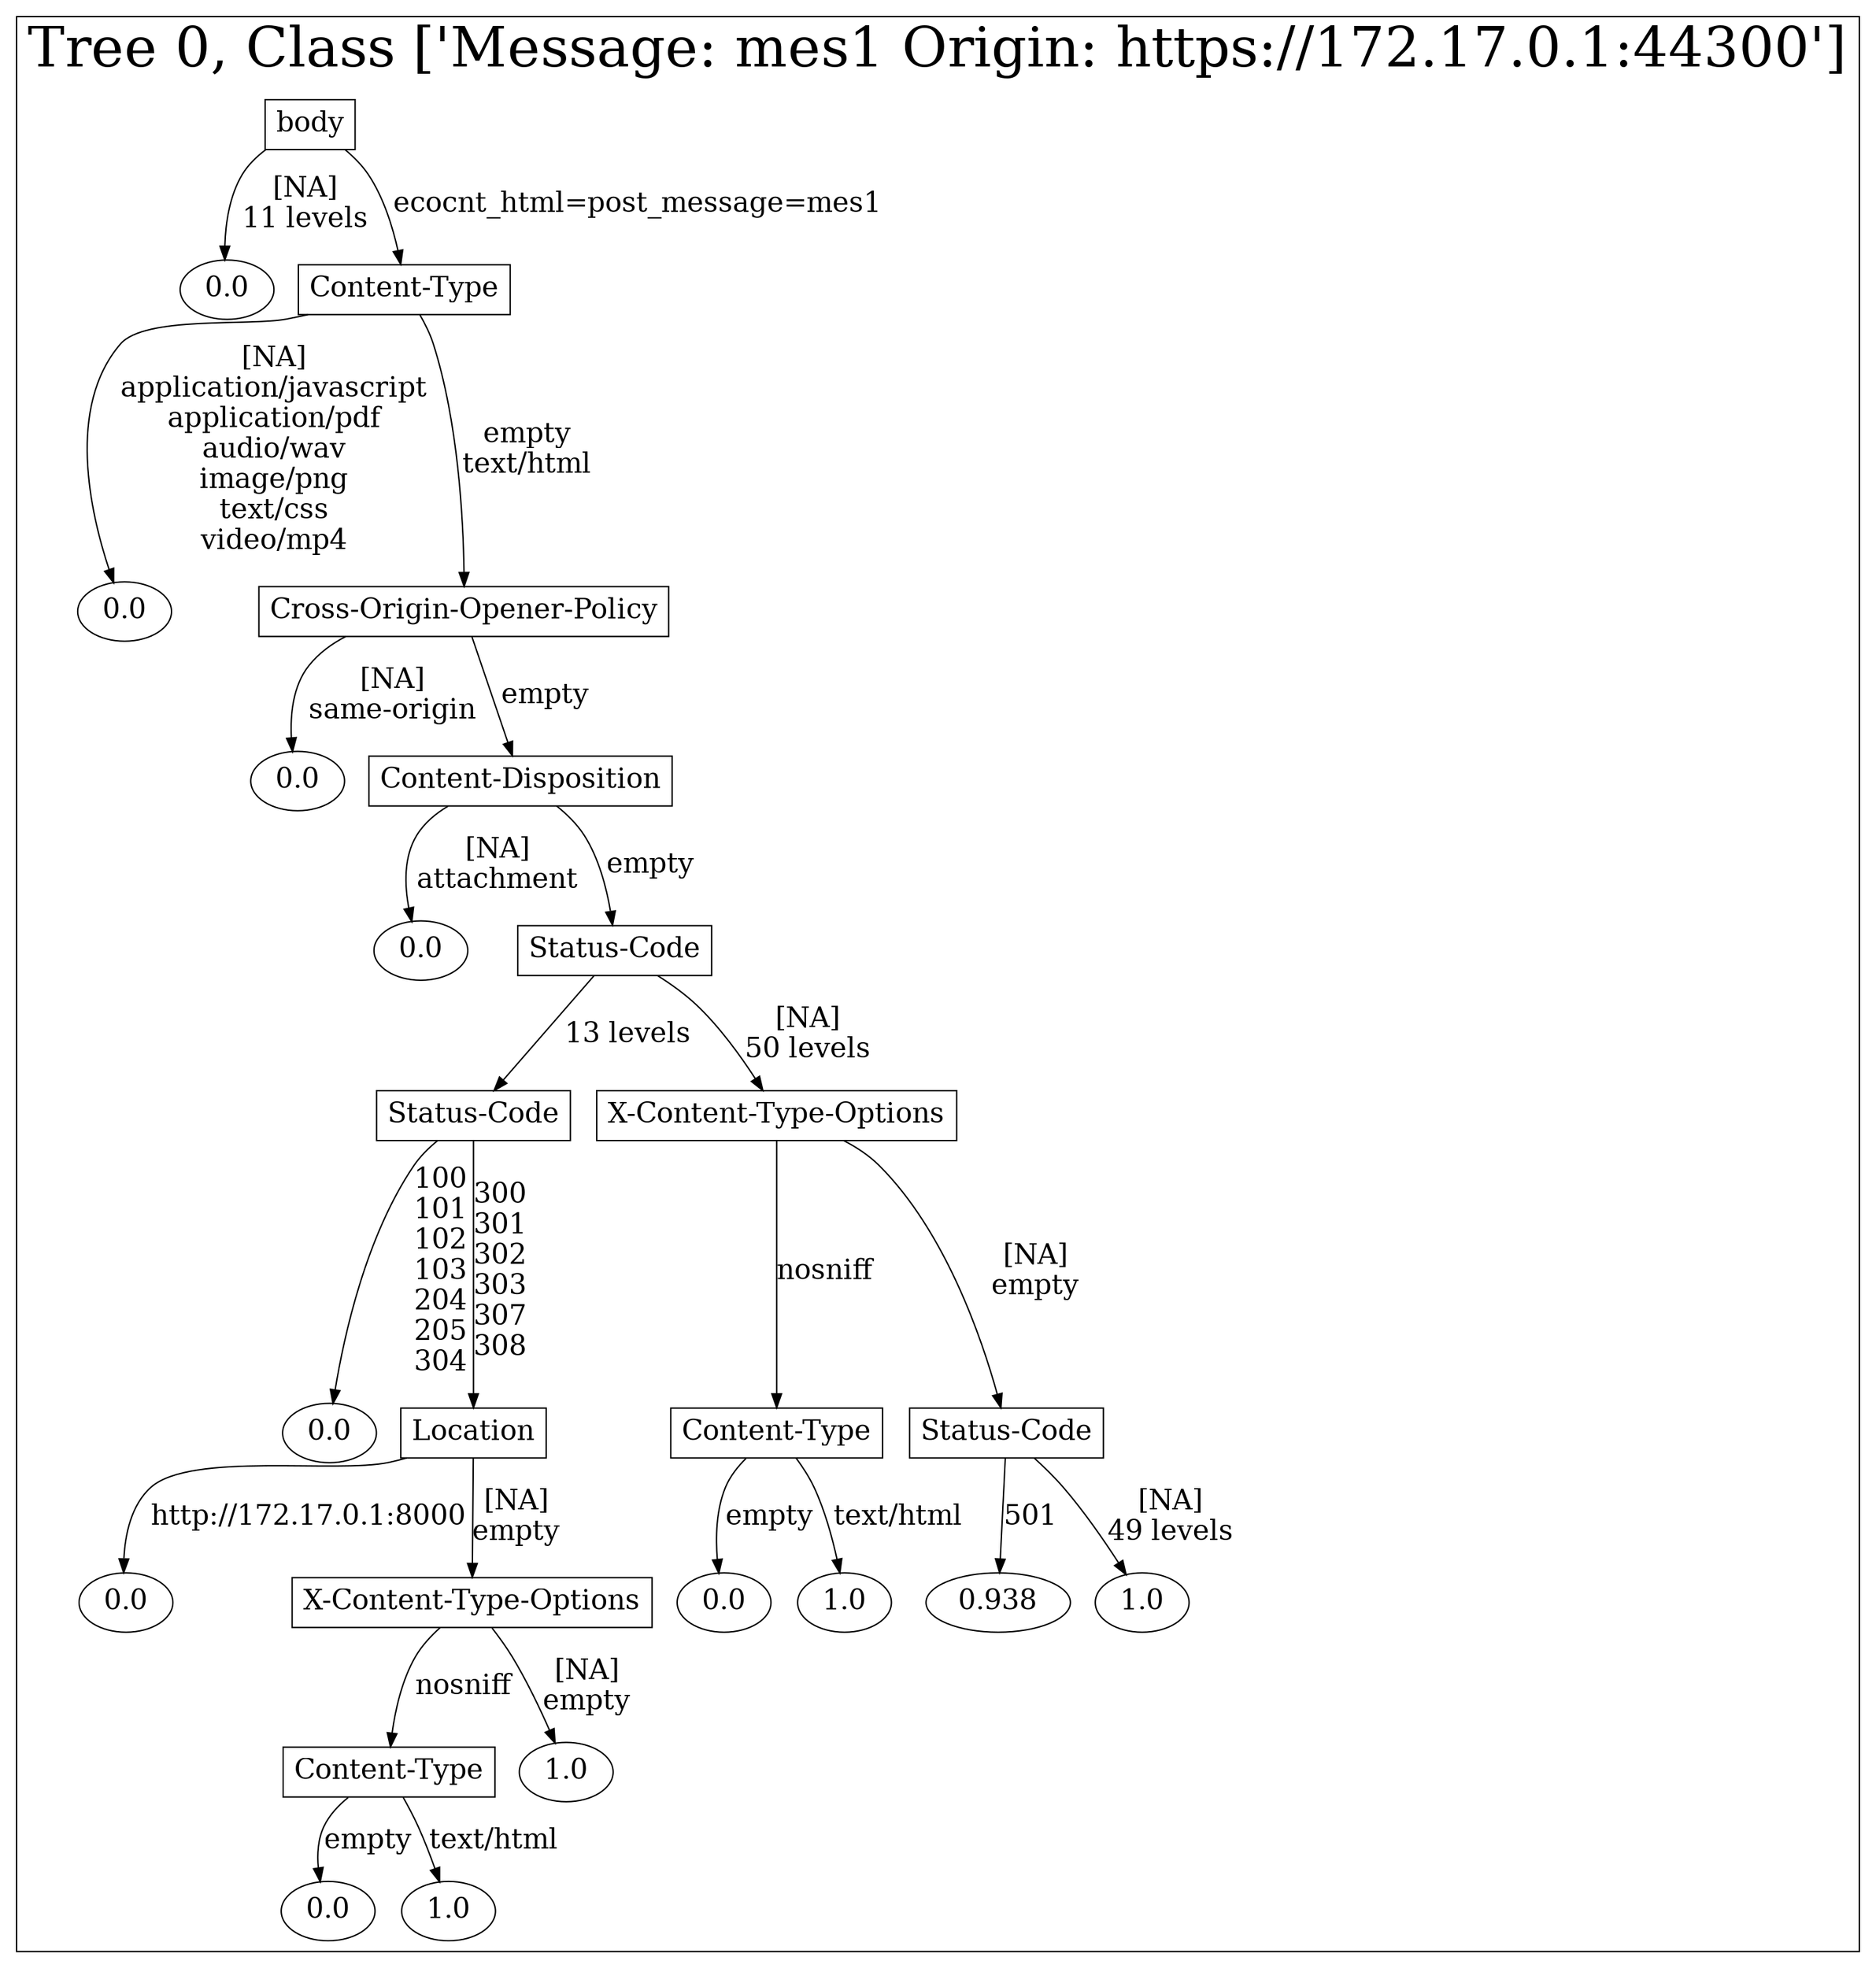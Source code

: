 /*
Generated by:
    http://https://github.com/h2oai/h2o-3/tree/master/h2o-genmodel/src/main/java/hex/genmodel/tools/PrintMojo.java
*/

/*
On a mac:

$ brew install graphviz
$ dot -Tpng file.gv -o file.png
$ open file.png
*/

digraph G {

subgraph cluster_0 {
/* Nodes */

/* Level 0 */
{
"SG_0_Node_0" [shape=box, fontsize=20, label="body"]
}

/* Level 1 */
{
"SG_0_Node_13" [fontsize=20, label="0.0"]
"SG_0_Node_1" [shape=box, fontsize=20, label="Content-Type"]
}

/* Level 2 */
{
"SG_0_Node_14" [fontsize=20, label="0.0"]
"SG_0_Node_2" [shape=box, fontsize=20, label="Cross-Origin-Opener-Policy"]
}

/* Level 3 */
{
"SG_0_Node_15" [fontsize=20, label="0.0"]
"SG_0_Node_3" [shape=box, fontsize=20, label="Content-Disposition"]
}

/* Level 4 */
{
"SG_0_Node_16" [fontsize=20, label="0.0"]
"SG_0_Node_4" [shape=box, fontsize=20, label="Status-Code"]
}

/* Level 5 */
{
"SG_0_Node_5" [shape=box, fontsize=20, label="Status-Code"]
"SG_0_Node_6" [shape=box, fontsize=20, label="X-Content-Type-Options"]
}

/* Level 6 */
{
"SG_0_Node_17" [fontsize=20, label="0.0"]
"SG_0_Node_7" [shape=box, fontsize=20, label="Location"]
"SG_0_Node_8" [shape=box, fontsize=20, label="Content-Type"]
"SG_0_Node_9" [shape=box, fontsize=20, label="Status-Code"]
}

/* Level 7 */
{
"SG_0_Node_18" [fontsize=20, label="0.0"]
"SG_0_Node_10" [shape=box, fontsize=20, label="X-Content-Type-Options"]
"SG_0_Node_19" [fontsize=20, label="0.0"]
"SG_0_Node_20" [fontsize=20, label="1.0"]
"SG_0_Node_21" [fontsize=20, label="0.938"]
"SG_0_Node_22" [fontsize=20, label="1.0"]
}

/* Level 8 */
{
"SG_0_Node_12" [shape=box, fontsize=20, label="Content-Type"]
"SG_0_Node_23" [fontsize=20, label="1.0"]
}

/* Level 9 */
{
"SG_0_Node_24" [fontsize=20, label="0.0"]
"SG_0_Node_25" [fontsize=20, label="1.0"]
}

/* Edges */
"SG_0_Node_0" -> "SG_0_Node_13" [fontsize=20, label="[NA]
11 levels
"]
"SG_0_Node_0" -> "SG_0_Node_1" [fontsize=20, label="ecocnt_html=post_message=mes1
"]
"SG_0_Node_1" -> "SG_0_Node_14" [fontsize=20, label="[NA]
application/javascript
application/pdf
audio/wav
image/png
text/css
video/mp4
"]
"SG_0_Node_1" -> "SG_0_Node_2" [fontsize=20, label="empty
text/html
"]
"SG_0_Node_2" -> "SG_0_Node_15" [fontsize=20, label="[NA]
same-origin
"]
"SG_0_Node_2" -> "SG_0_Node_3" [fontsize=20, label="empty
"]
"SG_0_Node_3" -> "SG_0_Node_16" [fontsize=20, label="[NA]
attachment
"]
"SG_0_Node_3" -> "SG_0_Node_4" [fontsize=20, label="empty
"]
"SG_0_Node_4" -> "SG_0_Node_5" [fontsize=20, label="13 levels
"]
"SG_0_Node_4" -> "SG_0_Node_6" [fontsize=20, label="[NA]
50 levels
"]
"SG_0_Node_6" -> "SG_0_Node_8" [fontsize=20, label="nosniff
"]
"SG_0_Node_6" -> "SG_0_Node_9" [fontsize=20, label="[NA]
empty
"]
"SG_0_Node_9" -> "SG_0_Node_21" [fontsize=20, label="501
"]
"SG_0_Node_9" -> "SG_0_Node_22" [fontsize=20, label="[NA]
49 levels
"]
"SG_0_Node_8" -> "SG_0_Node_19" [fontsize=20, label="empty
"]
"SG_0_Node_8" -> "SG_0_Node_20" [fontsize=20, label="text/html
"]
"SG_0_Node_5" -> "SG_0_Node_17" [fontsize=20, label="100
101
102
103
204
205
304
"]
"SG_0_Node_5" -> "SG_0_Node_7" [fontsize=20, label="300
301
302
303
307
308
"]
"SG_0_Node_7" -> "SG_0_Node_18" [fontsize=20, label="http://172.17.0.1:8000
"]
"SG_0_Node_7" -> "SG_0_Node_10" [fontsize=20, label="[NA]
empty
"]
"SG_0_Node_10" -> "SG_0_Node_12" [fontsize=20, label="nosniff
"]
"SG_0_Node_10" -> "SG_0_Node_23" [fontsize=20, label="[NA]
empty
"]
"SG_0_Node_12" -> "SG_0_Node_24" [fontsize=20, label="empty
"]
"SG_0_Node_12" -> "SG_0_Node_25" [fontsize=20, label="text/html
"]

fontsize=40
label="Tree 0, Class ['Message: mes1 Origin: https://172.17.0.1:44300']"
}

}

